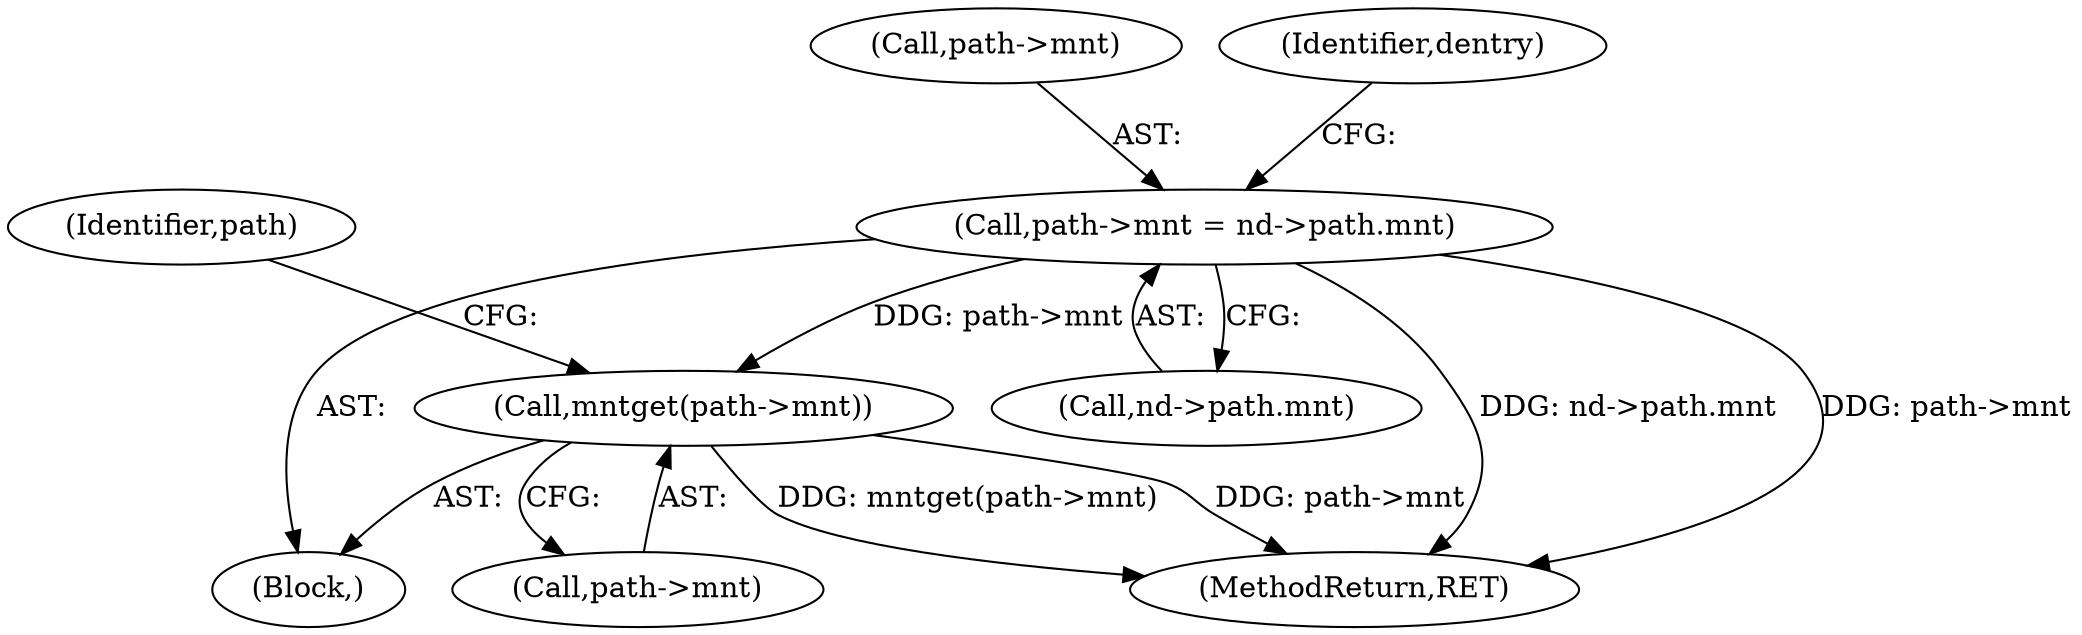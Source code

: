 digraph "0_linux_295dc39d941dc2ae53d5c170365af4c9d5c16212@pointer" {
"1000266" [label="(Call,path->mnt = nd->path.mnt)"];
"1000285" [label="(Call,mntget(path->mnt))"];
"1000299" [label="(MethodReturn,RET)"];
"1000267" [label="(Call,path->mnt)"];
"1000105" [label="(Block,)"];
"1000286" [label="(Call,path->mnt)"];
"1000285" [label="(Call,mntget(path->mnt))"];
"1000266" [label="(Call,path->mnt = nd->path.mnt)"];
"1000270" [label="(Call,nd->path.mnt)"];
"1000290" [label="(Identifier,path)"];
"1000277" [label="(Identifier,dentry)"];
"1000266" -> "1000105"  [label="AST: "];
"1000266" -> "1000270"  [label="CFG: "];
"1000267" -> "1000266"  [label="AST: "];
"1000270" -> "1000266"  [label="AST: "];
"1000277" -> "1000266"  [label="CFG: "];
"1000266" -> "1000299"  [label="DDG: path->mnt"];
"1000266" -> "1000299"  [label="DDG: nd->path.mnt"];
"1000266" -> "1000285"  [label="DDG: path->mnt"];
"1000285" -> "1000105"  [label="AST: "];
"1000285" -> "1000286"  [label="CFG: "];
"1000286" -> "1000285"  [label="AST: "];
"1000290" -> "1000285"  [label="CFG: "];
"1000285" -> "1000299"  [label="DDG: path->mnt"];
"1000285" -> "1000299"  [label="DDG: mntget(path->mnt)"];
}
